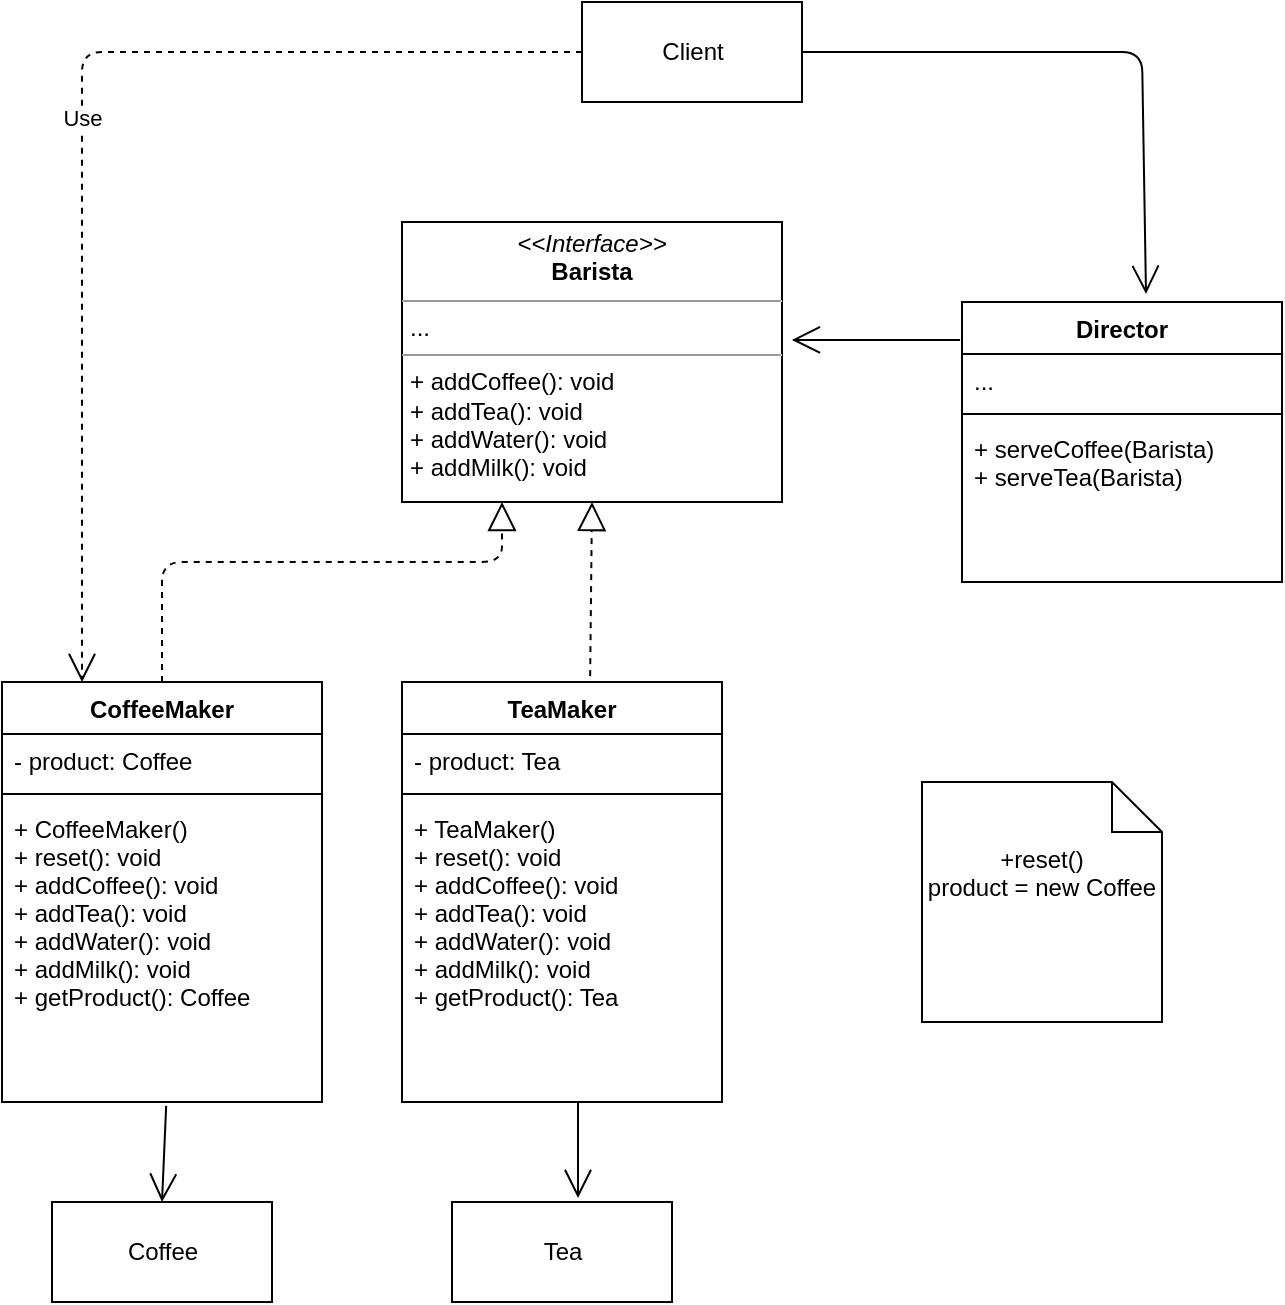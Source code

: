 <mxfile version="14.8.2" type="google"><diagram id="4ASKzoTeT5T38UvXeGjE" name="Page-1"><mxGraphModel dx="2048" dy="1268" grid="1" gridSize="10" guides="1" tooltips="1" connect="1" arrows="1" fold="1" page="1" pageScale="1" pageWidth="827" pageHeight="1169" math="0" shadow="0"><root><mxCell id="0"/><mxCell id="1" parent="0"/><mxCell id="AAkLJTEYIXih6BwB3Z5a-1" value="&lt;p style=&quot;margin: 0px ; margin-top: 4px ; text-align: center&quot;&gt;&lt;i&gt;&amp;lt;&amp;lt;Interface&amp;gt;&amp;gt;&lt;/i&gt;&lt;br&gt;&lt;b&gt;Barista&lt;/b&gt;&lt;/p&gt;&lt;hr size=&quot;1&quot;&gt;&lt;p style=&quot;margin: 0px ; margin-left: 4px&quot;&gt;...&lt;/p&gt;&lt;hr size=&quot;1&quot;&gt;&lt;p style=&quot;margin: 0px ; margin-left: 4px&quot;&gt;+ addCoffee(): void&lt;br&gt;+ addTea(): void&lt;br&gt;&lt;/p&gt;&lt;p style=&quot;margin: 0px ; margin-left: 4px&quot;&gt;+ addWater(): void&lt;br&gt;&lt;/p&gt;&lt;p style=&quot;margin: 0px ; margin-left: 4px&quot;&gt;+ addMilk(): void&lt;br&gt;&lt;/p&gt;" style="verticalAlign=top;align=left;overflow=fill;fontSize=12;fontFamily=Helvetica;html=1;" vertex="1" parent="1"><mxGeometry x="300" y="190" width="190" height="140" as="geometry"/></mxCell><mxCell id="AAkLJTEYIXih6BwB3Z5a-2" value="CoffeeMaker" style="swimlane;fontStyle=1;align=center;verticalAlign=top;childLayout=stackLayout;horizontal=1;startSize=26;horizontalStack=0;resizeParent=1;resizeParentMax=0;resizeLast=0;collapsible=1;marginBottom=0;" vertex="1" parent="1"><mxGeometry x="100" y="420" width="160" height="210" as="geometry"/></mxCell><mxCell id="AAkLJTEYIXih6BwB3Z5a-3" value="- product: Coffee" style="text;strokeColor=none;fillColor=none;align=left;verticalAlign=top;spacingLeft=4;spacingRight=4;overflow=hidden;rotatable=0;points=[[0,0.5],[1,0.5]];portConstraint=eastwest;" vertex="1" parent="AAkLJTEYIXih6BwB3Z5a-2"><mxGeometry y="26" width="160" height="26" as="geometry"/></mxCell><mxCell id="AAkLJTEYIXih6BwB3Z5a-4" value="" style="line;strokeWidth=1;fillColor=none;align=left;verticalAlign=middle;spacingTop=-1;spacingLeft=3;spacingRight=3;rotatable=0;labelPosition=right;points=[];portConstraint=eastwest;" vertex="1" parent="AAkLJTEYIXih6BwB3Z5a-2"><mxGeometry y="52" width="160" height="8" as="geometry"/></mxCell><mxCell id="AAkLJTEYIXih6BwB3Z5a-5" value="+ CoffeeMaker()&#10;+ reset(): void&#10;+ addCoffee(): void&#10;+ addTea(): void&#10;+ addWater(): void&#10;+ addMilk(): void&#10;+ getProduct(): Coffee&#10;" style="text;strokeColor=none;fillColor=none;align=left;verticalAlign=top;spacingLeft=4;spacingRight=4;overflow=hidden;rotatable=0;points=[[0,0.5],[1,0.5]];portConstraint=eastwest;" vertex="1" parent="AAkLJTEYIXih6BwB3Z5a-2"><mxGeometry y="60" width="160" height="150" as="geometry"/></mxCell><mxCell id="AAkLJTEYIXih6BwB3Z5a-7" value="TeaMaker" style="swimlane;fontStyle=1;align=center;verticalAlign=top;childLayout=stackLayout;horizontal=1;startSize=26;horizontalStack=0;resizeParent=1;resizeParentMax=0;resizeLast=0;collapsible=1;marginBottom=0;" vertex="1" parent="1"><mxGeometry x="300" y="420" width="160" height="210" as="geometry"/></mxCell><mxCell id="AAkLJTEYIXih6BwB3Z5a-8" value="- product: Tea" style="text;strokeColor=none;fillColor=none;align=left;verticalAlign=top;spacingLeft=4;spacingRight=4;overflow=hidden;rotatable=0;points=[[0,0.5],[1,0.5]];portConstraint=eastwest;" vertex="1" parent="AAkLJTEYIXih6BwB3Z5a-7"><mxGeometry y="26" width="160" height="26" as="geometry"/></mxCell><mxCell id="AAkLJTEYIXih6BwB3Z5a-9" value="" style="line;strokeWidth=1;fillColor=none;align=left;verticalAlign=middle;spacingTop=-1;spacingLeft=3;spacingRight=3;rotatable=0;labelPosition=right;points=[];portConstraint=eastwest;" vertex="1" parent="AAkLJTEYIXih6BwB3Z5a-7"><mxGeometry y="52" width="160" height="8" as="geometry"/></mxCell><mxCell id="AAkLJTEYIXih6BwB3Z5a-10" value="+ TeaMaker()&#10;+ reset(): void&#10;+ addCoffee(): void&#10;+ addTea(): void&#10;+ addWater(): void&#10;+ addMilk(): void&#10;+ getProduct(): Tea&#10;" style="text;strokeColor=none;fillColor=none;align=left;verticalAlign=top;spacingLeft=4;spacingRight=4;overflow=hidden;rotatable=0;points=[[0,0.5],[1,0.5]];portConstraint=eastwest;" vertex="1" parent="AAkLJTEYIXih6BwB3Z5a-7"><mxGeometry y="60" width="160" height="150" as="geometry"/></mxCell><mxCell id="AAkLJTEYIXih6BwB3Z5a-11" value="Coffee" style="html=1;" vertex="1" parent="1"><mxGeometry x="125" y="680" width="110" height="50" as="geometry"/></mxCell><mxCell id="AAkLJTEYIXih6BwB3Z5a-12" value="Tea" style="html=1;" vertex="1" parent="1"><mxGeometry x="325" y="680" width="110" height="50" as="geometry"/></mxCell><mxCell id="AAkLJTEYIXih6BwB3Z5a-14" value="" style="endArrow=block;dashed=1;endFill=0;endSize=12;html=1;entryX=0.5;entryY=1;entryDx=0;entryDy=0;exitX=0.588;exitY=-0.014;exitDx=0;exitDy=0;exitPerimeter=0;" edge="1" parent="1" source="AAkLJTEYIXih6BwB3Z5a-7" target="AAkLJTEYIXih6BwB3Z5a-1"><mxGeometry width="160" relative="1" as="geometry"><mxPoint x="395" y="410" as="sourcePoint"/><mxPoint x="490" y="640" as="targetPoint"/></mxGeometry></mxCell><mxCell id="AAkLJTEYIXih6BwB3Z5a-15" value="" style="endArrow=block;dashed=1;endFill=0;endSize=12;html=1;exitX=0.5;exitY=0;exitDx=0;exitDy=0;" edge="1" parent="1" source="AAkLJTEYIXih6BwB3Z5a-2"><mxGeometry width="160" relative="1" as="geometry"><mxPoint x="330" y="640" as="sourcePoint"/><mxPoint x="350" y="330" as="targetPoint"/><Array as="points"><mxPoint x="180" y="360"/><mxPoint x="350" y="360"/></Array></mxGeometry></mxCell><mxCell id="AAkLJTEYIXih6BwB3Z5a-16" value="Client" style="html=1;" vertex="1" parent="1"><mxGeometry x="390" y="80" width="110" height="50" as="geometry"/></mxCell><mxCell id="AAkLJTEYIXih6BwB3Z5a-18" value="" style="endArrow=open;endFill=1;endSize=12;html=1;exitX=0.513;exitY=1.013;exitDx=0;exitDy=0;exitPerimeter=0;entryX=0.5;entryY=0;entryDx=0;entryDy=0;" edge="1" parent="1" source="AAkLJTEYIXih6BwB3Z5a-5" target="AAkLJTEYIXih6BwB3Z5a-11"><mxGeometry width="160" relative="1" as="geometry"><mxPoint x="330" y="640" as="sourcePoint"/><mxPoint x="180" y="680" as="targetPoint"/></mxGeometry></mxCell><mxCell id="AAkLJTEYIXih6BwB3Z5a-19" value="" style="endArrow=open;endFill=1;endSize=12;html=1;exitX=0.55;exitY=1;exitDx=0;exitDy=0;exitPerimeter=0;" edge="1" parent="1" source="AAkLJTEYIXih6BwB3Z5a-10"><mxGeometry width="160" relative="1" as="geometry"><mxPoint x="381.04" y="630" as="sourcePoint"/><mxPoint x="388" y="678" as="targetPoint"/></mxGeometry></mxCell><mxCell id="AAkLJTEYIXih6BwB3Z5a-20" value="Director" style="swimlane;fontStyle=1;align=center;verticalAlign=top;childLayout=stackLayout;horizontal=1;startSize=26;horizontalStack=0;resizeParent=1;resizeParentMax=0;resizeLast=0;collapsible=1;marginBottom=0;" vertex="1" parent="1"><mxGeometry x="580" y="230" width="160" height="140" as="geometry"/></mxCell><mxCell id="AAkLJTEYIXih6BwB3Z5a-21" value="..." style="text;strokeColor=none;fillColor=none;align=left;verticalAlign=top;spacingLeft=4;spacingRight=4;overflow=hidden;rotatable=0;points=[[0,0.5],[1,0.5]];portConstraint=eastwest;" vertex="1" parent="AAkLJTEYIXih6BwB3Z5a-20"><mxGeometry y="26" width="160" height="26" as="geometry"/></mxCell><mxCell id="AAkLJTEYIXih6BwB3Z5a-22" value="" style="line;strokeWidth=1;fillColor=none;align=left;verticalAlign=middle;spacingTop=-1;spacingLeft=3;spacingRight=3;rotatable=0;labelPosition=right;points=[];portConstraint=eastwest;" vertex="1" parent="AAkLJTEYIXih6BwB3Z5a-20"><mxGeometry y="52" width="160" height="8" as="geometry"/></mxCell><mxCell id="AAkLJTEYIXih6BwB3Z5a-23" value="+ serveCoffee(Barista)&#10;+ serveTea(Barista)" style="text;strokeColor=none;fillColor=none;align=left;verticalAlign=top;spacingLeft=4;spacingRight=4;overflow=hidden;rotatable=0;points=[[0,0.5],[1,0.5]];portConstraint=eastwest;" vertex="1" parent="AAkLJTEYIXih6BwB3Z5a-20"><mxGeometry y="60" width="160" height="80" as="geometry"/></mxCell><mxCell id="AAkLJTEYIXih6BwB3Z5a-29" value="+reset()&lt;br&gt;product = new Coffee" style="shape=note2;boundedLbl=1;whiteSpace=wrap;html=1;size=25;verticalAlign=top;align=center;" vertex="1" parent="1"><mxGeometry x="560" y="470" width="120" height="120" as="geometry"/></mxCell><mxCell id="AAkLJTEYIXih6BwB3Z5a-30" value="" style="endArrow=open;endFill=1;endSize=12;html=1;exitX=1;exitY=0.5;exitDx=0;exitDy=0;entryX=0.575;entryY=-0.029;entryDx=0;entryDy=0;entryPerimeter=0;" edge="1" parent="1" source="AAkLJTEYIXih6BwB3Z5a-16" target="AAkLJTEYIXih6BwB3Z5a-20"><mxGeometry width="160" relative="1" as="geometry"><mxPoint x="550" y="100" as="sourcePoint"/><mxPoint x="710" y="100" as="targetPoint"/><Array as="points"><mxPoint x="670" y="105"/></Array></mxGeometry></mxCell><mxCell id="AAkLJTEYIXih6BwB3Z5a-50" value="Use" style="endArrow=open;endSize=12;dashed=1;html=1;exitX=0;exitY=0.5;exitDx=0;exitDy=0;entryX=0.25;entryY=0;entryDx=0;entryDy=0;" edge="1" parent="1" source="AAkLJTEYIXih6BwB3Z5a-16" target="AAkLJTEYIXih6BwB3Z5a-2"><mxGeometry width="160" relative="1" as="geometry"><mxPoint x="330" y="640" as="sourcePoint"/><mxPoint x="490" y="640" as="targetPoint"/><Array as="points"><mxPoint x="140" y="105"/></Array></mxGeometry></mxCell><mxCell id="AAkLJTEYIXih6BwB3Z5a-53" value="" style="endArrow=open;endFill=1;endSize=12;html=1;exitX=-0.006;exitY=0.136;exitDx=0;exitDy=0;exitPerimeter=0;entryX=1.026;entryY=0.421;entryDx=0;entryDy=0;entryPerimeter=0;" edge="1" parent="1" source="AAkLJTEYIXih6BwB3Z5a-20" target="AAkLJTEYIXih6BwB3Z5a-1"><mxGeometry width="160" relative="1" as="geometry"><mxPoint x="400" y="850" as="sourcePoint"/><mxPoint x="560" y="850" as="targetPoint"/></mxGeometry></mxCell></root></mxGraphModel></diagram></mxfile>